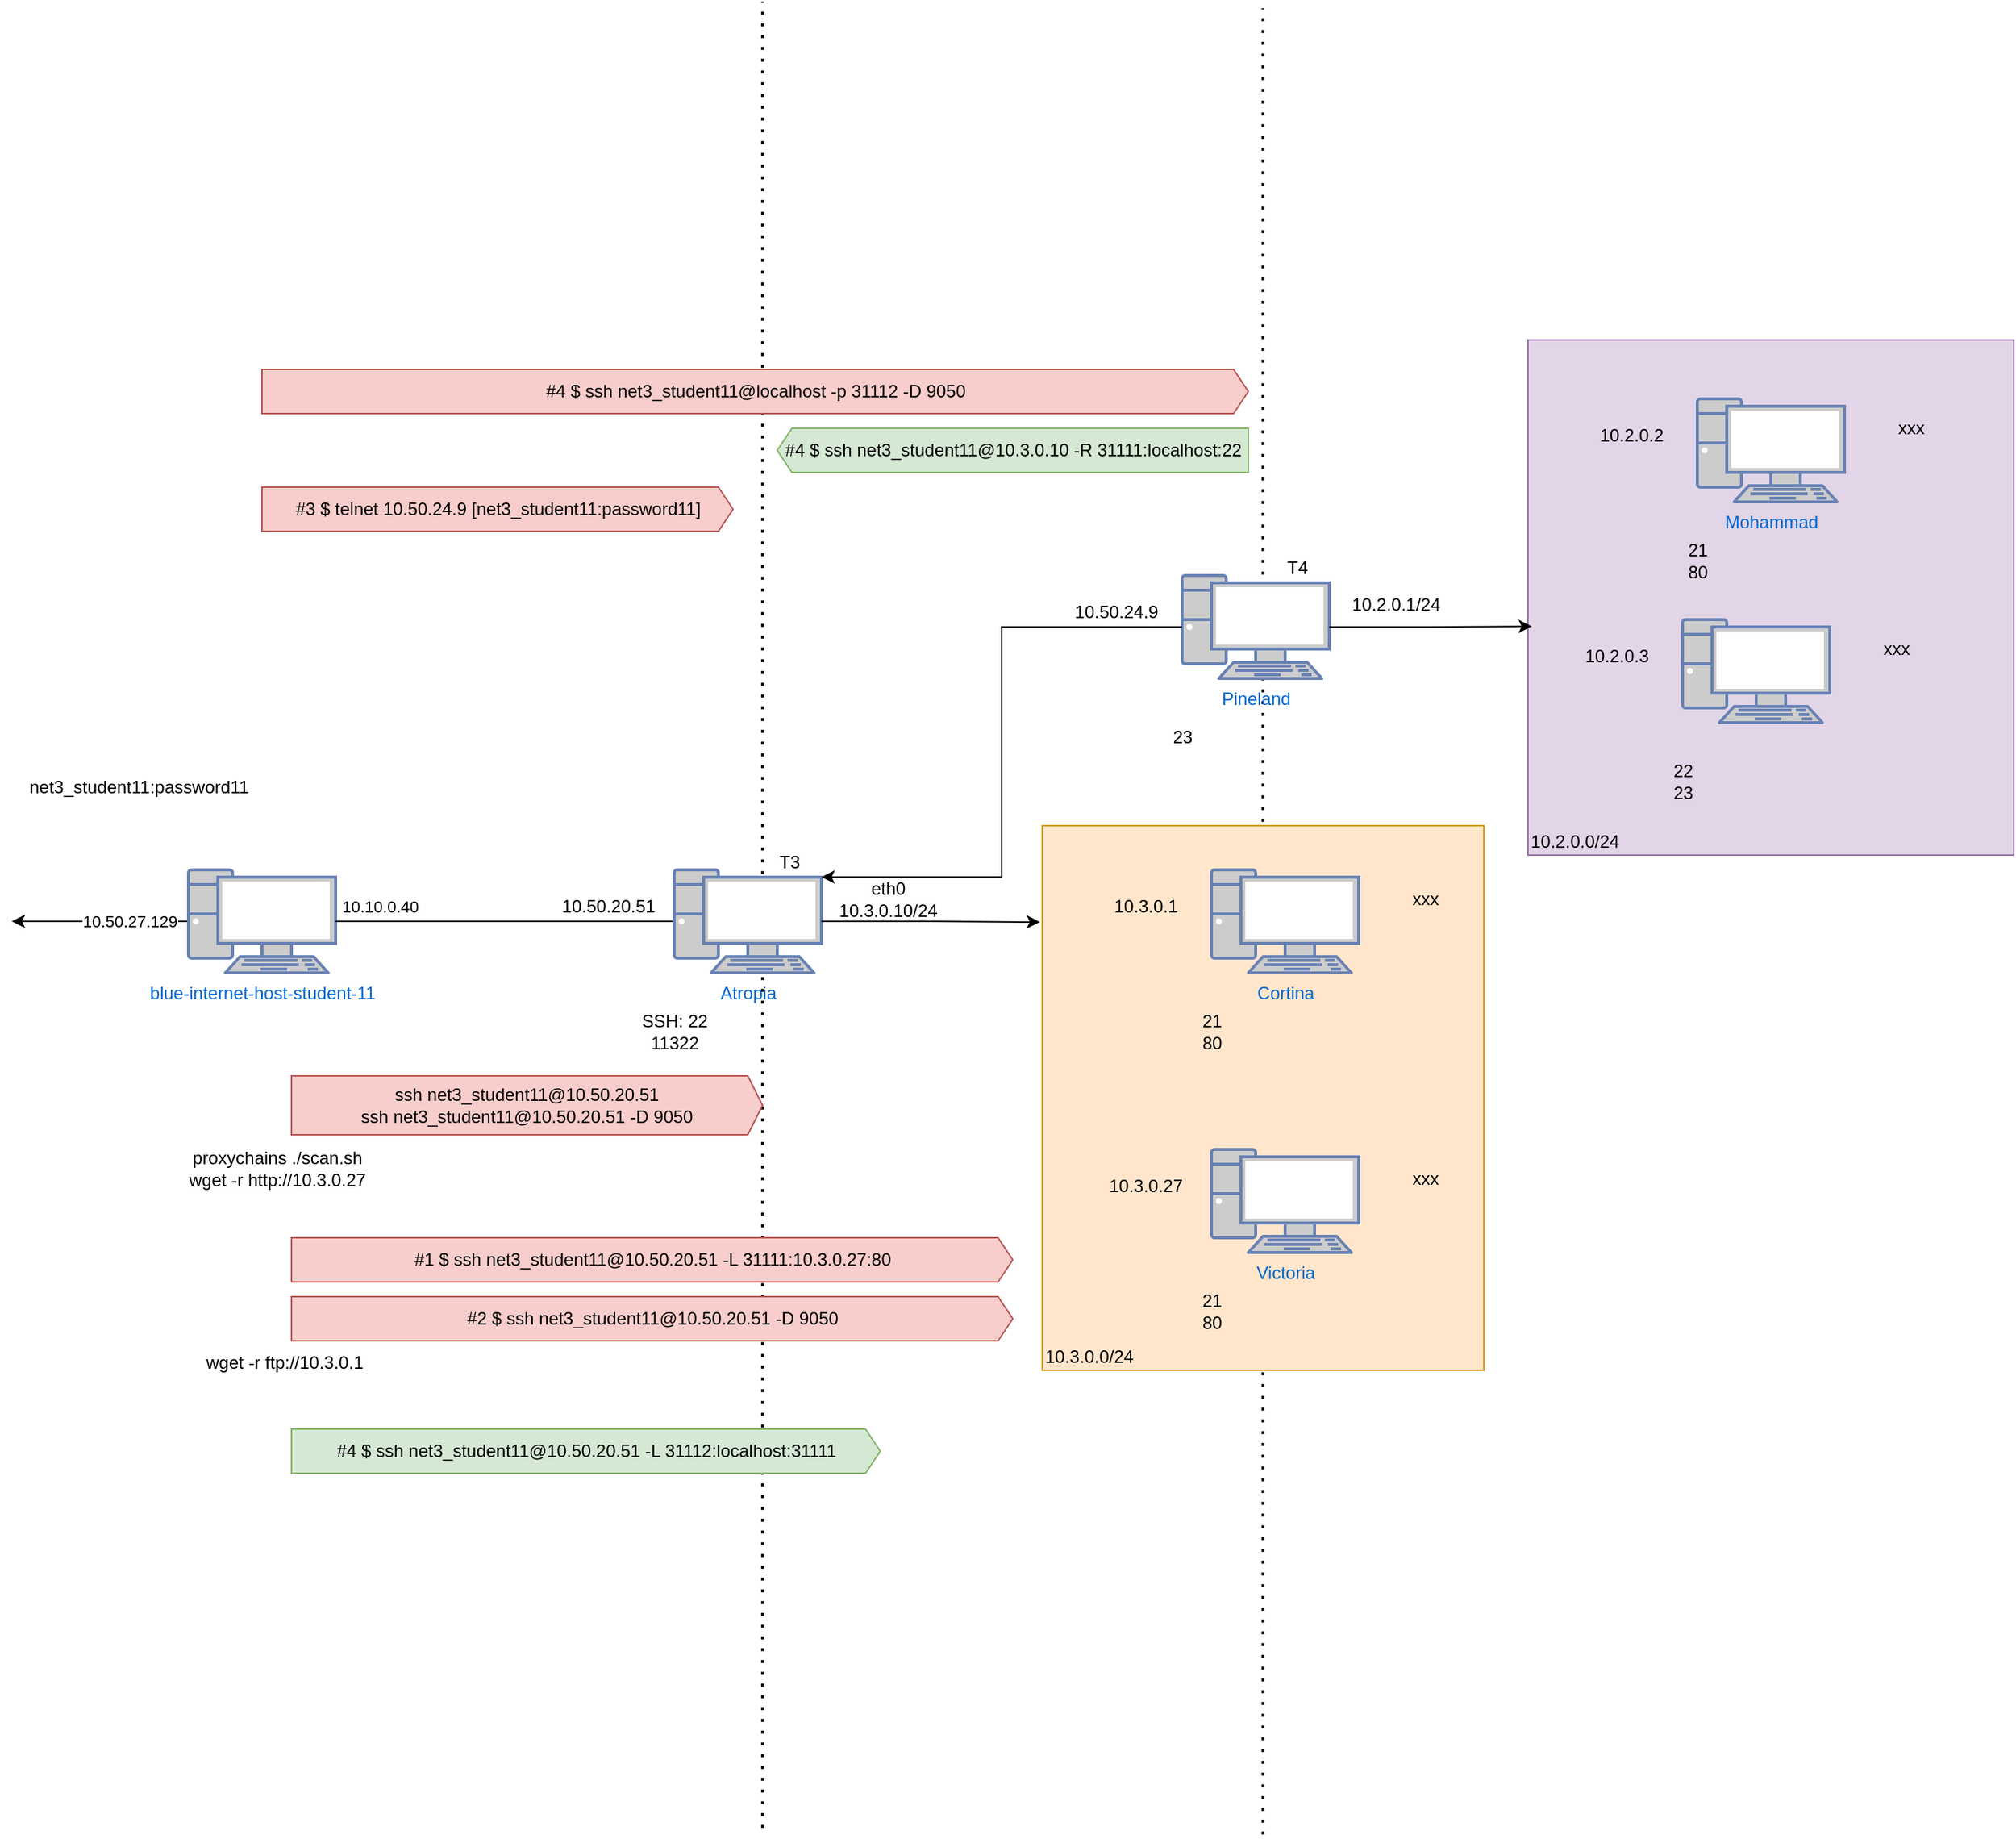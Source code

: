 <mxfile version="24.5.4" type="github">
  <diagram name="Page-1" id="i8dF-cm1Uw1nVo0tILhw">
    <mxGraphModel dx="810" dy="2048" grid="1" gridSize="10" guides="1" tooltips="1" connect="1" arrows="1" fold="1" page="1" pageScale="1" pageWidth="850" pageHeight="1100" math="0" shadow="0">
      <root>
        <mxCell id="0" />
        <mxCell id="1" parent="0" />
        <mxCell id="qomQaT_PvQXfD7yi_y0e-76" value="10.2.0.0/24" style="rounded=0;whiteSpace=wrap;html=1;fillColor=#e1d5e7;strokeColor=#9673a6;verticalAlign=bottom;align=left;" vertex="1" parent="1">
          <mxGeometry x="1040" y="-270" width="330" height="350" as="geometry" />
        </mxCell>
        <mxCell id="qomQaT_PvQXfD7yi_y0e-63" value="" style="endArrow=none;dashed=1;html=1;dashPattern=1 3;strokeWidth=2;rounded=0;" edge="1" parent="1">
          <mxGeometry width="50" height="50" relative="1" as="geometry">
            <mxPoint x="860.0" y="745.42" as="sourcePoint" />
            <mxPoint x="860.0" y="-495.413" as="targetPoint" />
          </mxGeometry>
        </mxCell>
        <mxCell id="qomQaT_PvQXfD7yi_y0e-62" value="" style="endArrow=none;dashed=1;html=1;dashPattern=1 3;strokeWidth=2;rounded=0;" edge="1" parent="1">
          <mxGeometry width="50" height="50" relative="1" as="geometry">
            <mxPoint x="520" y="740.833" as="sourcePoint" />
            <mxPoint x="520" y="-500" as="targetPoint" />
          </mxGeometry>
        </mxCell>
        <mxCell id="qomQaT_PvQXfD7yi_y0e-46" value="&#xa;10.3.0.0/24" style="rounded=0;verticalAlign=bottom;align=left;fillColor=#ffe6cc;strokeColor=#d79b00;" vertex="1" parent="1">
          <mxGeometry x="710" y="60" width="300" height="370" as="geometry" />
        </mxCell>
        <mxCell id="qomQaT_PvQXfD7yi_y0e-6" style="edgeStyle=orthogonalEdgeStyle;rounded=0;orthogonalLoop=1;jettySize=auto;html=1;exitX=0;exitY=0.5;exitDx=0;exitDy=0;exitPerimeter=0;" edge="1" parent="1" source="qomQaT_PvQXfD7yi_y0e-2">
          <mxGeometry relative="1" as="geometry">
            <mxPoint x="10" y="125" as="targetPoint" />
          </mxGeometry>
        </mxCell>
        <mxCell id="qomQaT_PvQXfD7yi_y0e-7" value="10.50.27.129" style="edgeLabel;html=1;align=center;verticalAlign=middle;resizable=0;points=[];" vertex="1" connectable="0" parent="qomQaT_PvQXfD7yi_y0e-6">
          <mxGeometry x="-0.569" y="-2" relative="1" as="geometry">
            <mxPoint x="-14" y="2" as="offset" />
          </mxGeometry>
        </mxCell>
        <mxCell id="qomQaT_PvQXfD7yi_y0e-2" value="blue-internet-host-student-11" style="fontColor=#0066CC;verticalAlign=top;verticalLabelPosition=bottom;labelPosition=center;align=center;html=1;outlineConnect=0;fillColor=#CCCCCC;strokeColor=#6881B3;gradientColor=none;gradientDirection=north;strokeWidth=2;shape=mxgraph.networks.pc;" vertex="1" parent="1">
          <mxGeometry x="130" y="90" width="100" height="70" as="geometry" />
        </mxCell>
        <mxCell id="qomQaT_PvQXfD7yi_y0e-3" style="edgeStyle=orthogonalEdgeStyle;rounded=0;orthogonalLoop=1;jettySize=auto;html=1;exitX=1;exitY=0.5;exitDx=0;exitDy=0;exitPerimeter=0;endArrow=none;endFill=0;" edge="1" parent="1" source="qomQaT_PvQXfD7yi_y0e-2" target="qomQaT_PvQXfD7yi_y0e-1">
          <mxGeometry relative="1" as="geometry">
            <mxPoint x="370" y="80" as="targetPoint" />
          </mxGeometry>
        </mxCell>
        <mxCell id="qomQaT_PvQXfD7yi_y0e-5" value="10.10.0.40" style="edgeLabel;html=1;align=center;verticalAlign=middle;resizable=0;points=[];" vertex="1" connectable="0" parent="qomQaT_PvQXfD7yi_y0e-3">
          <mxGeometry x="-0.792" relative="1" as="geometry">
            <mxPoint x="6" y="-10" as="offset" />
          </mxGeometry>
        </mxCell>
        <mxCell id="qomQaT_PvQXfD7yi_y0e-9" value="net3_student11:password11" style="text;whiteSpace=wrap;" vertex="1" parent="1">
          <mxGeometry x="20" y="20" width="170" height="40" as="geometry" />
        </mxCell>
        <mxCell id="qomQaT_PvQXfD7yi_y0e-16" value="ssh&amp;nbsp;&lt;span style=&quot;text-align: left; text-wrap: wrap;&quot;&gt;net3_student11@10.50.20.51&lt;/span&gt;&lt;div&gt;&lt;span style=&quot;text-align: left; text-wrap: wrap;&quot;&gt;ssh&amp;nbsp;&lt;/span&gt;&lt;span style=&quot;text-align: left; text-wrap: wrap; background-color: initial;&quot;&gt;net3_student11@10.50.20.51 -D 9050&lt;/span&gt;&lt;/div&gt;" style="html=1;shadow=0;dashed=0;align=center;verticalAlign=middle;shape=mxgraph.arrows2.arrow;dy=0;dx=10;notch=0;whiteSpace=wrap;fillColor=#f8cecc;strokeColor=#b85450;" vertex="1" parent="1">
          <mxGeometry x="200" y="230" width="320" height="40" as="geometry" />
        </mxCell>
        <mxCell id="qomQaT_PvQXfD7yi_y0e-17" value="proxychains ./scan.sh&lt;div&gt;wget -r http://10.3.0.27&lt;br&gt;&lt;/div&gt;" style="text;html=1;align=center;verticalAlign=middle;resizable=0;points=[];autosize=1;strokeColor=none;fillColor=none;" vertex="1" parent="1">
          <mxGeometry x="120" y="273" width="140" height="40" as="geometry" />
        </mxCell>
        <mxCell id="qomQaT_PvQXfD7yi_y0e-21" value="" style="group" vertex="1" connectable="0" parent="1">
          <mxGeometry x="425" y="70" width="225" height="150" as="geometry" />
        </mxCell>
        <mxCell id="qomQaT_PvQXfD7yi_y0e-19" value="" style="group" vertex="1" connectable="0" parent="qomQaT_PvQXfD7yi_y0e-21">
          <mxGeometry y="20" width="225" height="130" as="geometry" />
        </mxCell>
        <mxCell id="qomQaT_PvQXfD7yi_y0e-1" value="Atropia&lt;div&gt;&lt;br&gt;&lt;/div&gt;" style="fontColor=#0066CC;verticalAlign=top;verticalLabelPosition=bottom;labelPosition=center;align=center;html=1;outlineConnect=0;fillColor=#CCCCCC;strokeColor=#6881B3;gradientColor=none;gradientDirection=north;strokeWidth=2;shape=mxgraph.networks.pc;" vertex="1" parent="qomQaT_PvQXfD7yi_y0e-19">
          <mxGeometry x="35" width="100" height="70" as="geometry" />
        </mxCell>
        <mxCell id="qomQaT_PvQXfD7yi_y0e-12" value="SSH: 22&lt;div&gt;11322&lt;/div&gt;" style="text;html=1;align=center;verticalAlign=middle;resizable=0;points=[];autosize=1;strokeColor=none;fillColor=none;" vertex="1" parent="qomQaT_PvQXfD7yi_y0e-19">
          <mxGeometry y="90" width="70" height="40" as="geometry" />
        </mxCell>
        <mxCell id="qomQaT_PvQXfD7yi_y0e-14" value="eth0&lt;div&gt;10.3.0.10/24&lt;/div&gt;" style="text;html=1;align=center;verticalAlign=middle;resizable=0;points=[];autosize=1;strokeColor=none;fillColor=none;" vertex="1" parent="qomQaT_PvQXfD7yi_y0e-19">
          <mxGeometry x="135" width="90" height="40" as="geometry" />
        </mxCell>
        <mxCell id="qomQaT_PvQXfD7yi_y0e-23" value="10.50.20.51" style="text;html=1;align=center;verticalAlign=middle;resizable=0;points=[];autosize=1;strokeColor=none;fillColor=none;" vertex="1" parent="qomQaT_PvQXfD7yi_y0e-19">
          <mxGeometry x="-55" y="10" width="90" height="30" as="geometry" />
        </mxCell>
        <mxCell id="qomQaT_PvQXfD7yi_y0e-20" value="T3" style="text;html=1;align=center;verticalAlign=middle;resizable=0;points=[];autosize=1;strokeColor=none;fillColor=none;" vertex="1" parent="qomQaT_PvQXfD7yi_y0e-21">
          <mxGeometry x="92.5" width="40" height="30" as="geometry" />
        </mxCell>
        <mxCell id="qomQaT_PvQXfD7yi_y0e-24" value="" style="group" vertex="1" connectable="0" parent="1">
          <mxGeometry x="770" y="-130" width="225" height="150" as="geometry" />
        </mxCell>
        <mxCell id="qomQaT_PvQXfD7yi_y0e-25" value="" style="group" vertex="1" connectable="0" parent="qomQaT_PvQXfD7yi_y0e-24">
          <mxGeometry y="20" width="225" height="130" as="geometry" />
        </mxCell>
        <mxCell id="qomQaT_PvQXfD7yi_y0e-26" value="&lt;div&gt;Pineland&lt;/div&gt;" style="fontColor=#0066CC;verticalAlign=top;verticalLabelPosition=bottom;labelPosition=center;align=center;html=1;outlineConnect=0;fillColor=#CCCCCC;strokeColor=#6881B3;gradientColor=none;gradientDirection=north;strokeWidth=2;shape=mxgraph.networks.pc;" vertex="1" parent="qomQaT_PvQXfD7yi_y0e-25">
          <mxGeometry x="35" width="100" height="70" as="geometry" />
        </mxCell>
        <mxCell id="qomQaT_PvQXfD7yi_y0e-27" value="23" style="text;html=1;align=center;verticalAlign=middle;resizable=0;points=[];autosize=1;strokeColor=none;fillColor=none;" vertex="1" parent="qomQaT_PvQXfD7yi_y0e-25">
          <mxGeometry x="15" y="95" width="40" height="30" as="geometry" />
        </mxCell>
        <mxCell id="qomQaT_PvQXfD7yi_y0e-28" value="10.2.0.1/24" style="text;html=1;align=center;verticalAlign=middle;resizable=0;points=[];autosize=1;strokeColor=none;fillColor=none;" vertex="1" parent="qomQaT_PvQXfD7yi_y0e-25">
          <mxGeometry x="140" y="5" width="80" height="30" as="geometry" />
        </mxCell>
        <mxCell id="qomQaT_PvQXfD7yi_y0e-29" value="10.50.24.9" style="text;html=1;align=center;verticalAlign=middle;resizable=0;points=[];autosize=1;strokeColor=none;fillColor=none;" vertex="1" parent="qomQaT_PvQXfD7yi_y0e-25">
          <mxGeometry x="-50" y="10" width="80" height="30" as="geometry" />
        </mxCell>
        <mxCell id="qomQaT_PvQXfD7yi_y0e-30" value="T4" style="text;html=1;align=center;verticalAlign=middle;resizable=0;points=[];autosize=1;strokeColor=none;fillColor=none;" vertex="1" parent="qomQaT_PvQXfD7yi_y0e-24">
          <mxGeometry x="92.5" width="40" height="30" as="geometry" />
        </mxCell>
        <mxCell id="qomQaT_PvQXfD7yi_y0e-31" value="" style="group" vertex="1" connectable="0" parent="1">
          <mxGeometry x="790" y="70" width="225" height="150" as="geometry" />
        </mxCell>
        <mxCell id="qomQaT_PvQXfD7yi_y0e-32" value="" style="group" vertex="1" connectable="0" parent="qomQaT_PvQXfD7yi_y0e-31">
          <mxGeometry y="20" width="225" height="130" as="geometry" />
        </mxCell>
        <mxCell id="qomQaT_PvQXfD7yi_y0e-33" value="Cortina" style="fontColor=#0066CC;verticalAlign=top;verticalLabelPosition=bottom;labelPosition=center;align=center;html=1;outlineConnect=0;fillColor=#CCCCCC;strokeColor=#6881B3;gradientColor=none;gradientDirection=north;strokeWidth=2;shape=mxgraph.networks.pc;" vertex="1" parent="qomQaT_PvQXfD7yi_y0e-32">
          <mxGeometry x="35" width="100" height="70" as="geometry" />
        </mxCell>
        <mxCell id="qomQaT_PvQXfD7yi_y0e-34" value="21&lt;div&gt;80&lt;/div&gt;" style="text;html=1;align=center;verticalAlign=middle;resizable=0;points=[];autosize=1;strokeColor=none;fillColor=none;" vertex="1" parent="qomQaT_PvQXfD7yi_y0e-32">
          <mxGeometry x="15" y="90" width="40" height="40" as="geometry" />
        </mxCell>
        <mxCell id="qomQaT_PvQXfD7yi_y0e-35" value="xxx" style="text;html=1;align=center;verticalAlign=middle;resizable=0;points=[];autosize=1;strokeColor=none;fillColor=none;" vertex="1" parent="qomQaT_PvQXfD7yi_y0e-32">
          <mxGeometry x="160" y="5" width="40" height="30" as="geometry" />
        </mxCell>
        <mxCell id="qomQaT_PvQXfD7yi_y0e-36" value="10.3.0.1" style="text;html=1;align=center;verticalAlign=middle;resizable=0;points=[];autosize=1;strokeColor=none;fillColor=none;" vertex="1" parent="qomQaT_PvQXfD7yi_y0e-32">
          <mxGeometry x="-45" y="10" width="70" height="30" as="geometry" />
        </mxCell>
        <mxCell id="qomQaT_PvQXfD7yi_y0e-38" value="" style="group" vertex="1" connectable="0" parent="1">
          <mxGeometry x="790" y="260" width="225" height="150" as="geometry" />
        </mxCell>
        <mxCell id="qomQaT_PvQXfD7yi_y0e-39" value="" style="group" vertex="1" connectable="0" parent="qomQaT_PvQXfD7yi_y0e-38">
          <mxGeometry y="20" width="225" height="130" as="geometry" />
        </mxCell>
        <mxCell id="qomQaT_PvQXfD7yi_y0e-40" value="Victoria" style="fontColor=#0066CC;verticalAlign=top;verticalLabelPosition=bottom;labelPosition=center;align=center;html=1;outlineConnect=0;fillColor=#CCCCCC;strokeColor=#6881B3;gradientColor=none;gradientDirection=north;strokeWidth=2;shape=mxgraph.networks.pc;" vertex="1" parent="qomQaT_PvQXfD7yi_y0e-39">
          <mxGeometry x="35" width="100" height="70" as="geometry" />
        </mxCell>
        <mxCell id="qomQaT_PvQXfD7yi_y0e-41" value="21&lt;div&gt;80&lt;/div&gt;" style="text;html=1;align=center;verticalAlign=middle;resizable=0;points=[];autosize=1;strokeColor=none;fillColor=none;" vertex="1" parent="qomQaT_PvQXfD7yi_y0e-39">
          <mxGeometry x="15" y="90" width="40" height="40" as="geometry" />
        </mxCell>
        <mxCell id="qomQaT_PvQXfD7yi_y0e-42" value="xxx" style="text;html=1;align=center;verticalAlign=middle;resizable=0;points=[];autosize=1;strokeColor=none;fillColor=none;" vertex="1" parent="qomQaT_PvQXfD7yi_y0e-39">
          <mxGeometry x="160" y="5" width="40" height="30" as="geometry" />
        </mxCell>
        <mxCell id="qomQaT_PvQXfD7yi_y0e-43" value="10.3.0.27" style="text;html=1;align=center;verticalAlign=middle;resizable=0;points=[];autosize=1;strokeColor=none;fillColor=none;" vertex="1" parent="qomQaT_PvQXfD7yi_y0e-39">
          <mxGeometry x="-45" y="10" width="70" height="30" as="geometry" />
        </mxCell>
        <mxCell id="qomQaT_PvQXfD7yi_y0e-47" style="edgeStyle=orthogonalEdgeStyle;rounded=0;orthogonalLoop=1;jettySize=auto;html=1;exitX=1;exitY=0.5;exitDx=0;exitDy=0;exitPerimeter=0;entryX=-0.005;entryY=0.177;entryDx=0;entryDy=0;entryPerimeter=0;" edge="1" parent="1" source="qomQaT_PvQXfD7yi_y0e-1" target="qomQaT_PvQXfD7yi_y0e-46">
          <mxGeometry relative="1" as="geometry" />
        </mxCell>
        <mxCell id="qomQaT_PvQXfD7yi_y0e-50" value="#1 $ ssh net3_student11@10.50.20.51 -L 31111:10.3.0.27:80" style="html=1;shadow=0;dashed=0;align=center;verticalAlign=middle;shape=mxgraph.arrows2.arrow;dy=0;dx=10;notch=0;fillColor=#f8cecc;strokeColor=#b85450;" vertex="1" parent="1">
          <mxGeometry x="200" y="340" width="490" height="30" as="geometry" />
        </mxCell>
        <mxCell id="qomQaT_PvQXfD7yi_y0e-51" value="#2 $ ssh net3_student11@10.50.20.51 -D 9050" style="html=1;shadow=0;dashed=0;align=center;verticalAlign=middle;shape=mxgraph.arrows2.arrow;dy=0;dx=10;notch=0;fillColor=#f8cecc;strokeColor=#b85450;" vertex="1" parent="1">
          <mxGeometry x="200" y="380" width="490" height="30" as="geometry" />
        </mxCell>
        <mxCell id="qomQaT_PvQXfD7yi_y0e-52" value="wget -r ftp://10.3.0.1" style="text;html=1;align=center;verticalAlign=middle;resizable=0;points=[];autosize=1;strokeColor=none;fillColor=none;" vertex="1" parent="1">
          <mxGeometry x="130" y="410" width="130" height="30" as="geometry" />
        </mxCell>
        <mxCell id="qomQaT_PvQXfD7yi_y0e-56" value="#3 $ telnet 10.50.24.9 [&lt;span style=&quot;text-align: left; text-wrap: wrap;&quot;&gt;net3_student11:password11]&lt;/span&gt;" style="html=1;shadow=0;dashed=0;align=center;verticalAlign=middle;shape=mxgraph.arrows2.arrow;dy=0;dx=10;notch=0;fillColor=#f8cecc;strokeColor=#b85450;" vertex="1" parent="1">
          <mxGeometry x="180" y="-170" width="320" height="30" as="geometry" />
        </mxCell>
        <mxCell id="qomQaT_PvQXfD7yi_y0e-58" style="edgeStyle=orthogonalEdgeStyle;rounded=0;orthogonalLoop=1;jettySize=auto;html=1;exitX=0;exitY=0.5;exitDx=0;exitDy=0;exitPerimeter=0;entryX=1;entryY=0.07;entryDx=0;entryDy=0;entryPerimeter=0;" edge="1" parent="1" source="qomQaT_PvQXfD7yi_y0e-26" target="qomQaT_PvQXfD7yi_y0e-1">
          <mxGeometry relative="1" as="geometry" />
        </mxCell>
        <mxCell id="qomQaT_PvQXfD7yi_y0e-59" value="#4 $ ssh net3_student11@10.3.0.10 -R 31111:localhost:22" style="html=1;shadow=0;dashed=0;align=center;verticalAlign=middle;shape=mxgraph.arrows2.arrow;dy=0;dx=10;notch=0;flipH=1;fillColor=#d5e8d4;strokeColor=#82b366;" vertex="1" parent="1">
          <mxGeometry x="530" y="-210" width="320" height="30" as="geometry" />
        </mxCell>
        <mxCell id="qomQaT_PvQXfD7yi_y0e-60" value="#4 $ ssh net3_student11@10.50.20.51 -L 31112:localhost:31111" style="html=1;shadow=0;dashed=0;align=center;verticalAlign=middle;shape=mxgraph.arrows2.arrow;dy=0;dx=10;notch=0;fillColor=#d5e8d4;strokeColor=#82b366;" vertex="1" parent="1">
          <mxGeometry x="200" y="470" width="400" height="30" as="geometry" />
        </mxCell>
        <mxCell id="qomQaT_PvQXfD7yi_y0e-61" value="#4 $ ssh net3_student11@localhost -p 31112 -D 9050" style="html=1;shadow=0;dashed=0;align=center;verticalAlign=middle;shape=mxgraph.arrows2.arrow;dy=0;dx=10;notch=0;fillColor=#f8cecc;strokeColor=#b85450;" vertex="1" parent="1">
          <mxGeometry x="180" y="-250" width="670" height="30" as="geometry" />
        </mxCell>
        <mxCell id="qomQaT_PvQXfD7yi_y0e-64" value="" style="group" vertex="1" connectable="0" parent="1">
          <mxGeometry x="1120" y="-250" width="225" height="150" as="geometry" />
        </mxCell>
        <mxCell id="qomQaT_PvQXfD7yi_y0e-65" value="" style="group" vertex="1" connectable="0" parent="qomQaT_PvQXfD7yi_y0e-64">
          <mxGeometry y="20" width="225" height="130" as="geometry" />
        </mxCell>
        <mxCell id="qomQaT_PvQXfD7yi_y0e-66" value="Mohammad" style="fontColor=#0066CC;verticalAlign=top;verticalLabelPosition=bottom;labelPosition=center;align=center;html=1;outlineConnect=0;fillColor=#CCCCCC;strokeColor=#6881B3;gradientColor=none;gradientDirection=north;strokeWidth=2;shape=mxgraph.networks.pc;" vertex="1" parent="qomQaT_PvQXfD7yi_y0e-65">
          <mxGeometry x="35" width="100" height="70" as="geometry" />
        </mxCell>
        <mxCell id="qomQaT_PvQXfD7yi_y0e-67" value="21&lt;div&gt;80&lt;/div&gt;" style="text;html=1;align=center;verticalAlign=middle;resizable=0;points=[];autosize=1;strokeColor=none;fillColor=none;" vertex="1" parent="qomQaT_PvQXfD7yi_y0e-65">
          <mxGeometry x="15" y="90" width="40" height="40" as="geometry" />
        </mxCell>
        <mxCell id="qomQaT_PvQXfD7yi_y0e-68" value="xxx" style="text;html=1;align=center;verticalAlign=middle;resizable=0;points=[];autosize=1;strokeColor=none;fillColor=none;" vertex="1" parent="qomQaT_PvQXfD7yi_y0e-65">
          <mxGeometry x="160" y="5" width="40" height="30" as="geometry" />
        </mxCell>
        <mxCell id="qomQaT_PvQXfD7yi_y0e-69" value="10.2.0.2" style="text;html=1;align=center;verticalAlign=middle;resizable=0;points=[];autosize=1;strokeColor=none;fillColor=none;" vertex="1" parent="qomQaT_PvQXfD7yi_y0e-65">
          <mxGeometry x="-45" y="10" width="70" height="30" as="geometry" />
        </mxCell>
        <mxCell id="qomQaT_PvQXfD7yi_y0e-70" value="" style="group" vertex="1" connectable="0" parent="1">
          <mxGeometry x="1110" y="-100" width="225" height="150" as="geometry" />
        </mxCell>
        <mxCell id="qomQaT_PvQXfD7yi_y0e-71" value="" style="group" vertex="1" connectable="0" parent="qomQaT_PvQXfD7yi_y0e-70">
          <mxGeometry y="20" width="225" height="130" as="geometry" />
        </mxCell>
        <mxCell id="qomQaT_PvQXfD7yi_y0e-72" value="" style="fontColor=#0066CC;verticalAlign=top;verticalLabelPosition=bottom;labelPosition=center;align=center;html=1;outlineConnect=0;fillColor=#CCCCCC;strokeColor=#6881B3;gradientColor=none;gradientDirection=north;strokeWidth=2;shape=mxgraph.networks.pc;" vertex="1" parent="qomQaT_PvQXfD7yi_y0e-71">
          <mxGeometry x="35" width="100" height="70" as="geometry" />
        </mxCell>
        <mxCell id="qomQaT_PvQXfD7yi_y0e-73" value="22&lt;div&gt;23&lt;/div&gt;" style="text;html=1;align=center;verticalAlign=middle;resizable=0;points=[];autosize=1;strokeColor=none;fillColor=none;" vertex="1" parent="qomQaT_PvQXfD7yi_y0e-71">
          <mxGeometry x="15" y="90" width="40" height="40" as="geometry" />
        </mxCell>
        <mxCell id="qomQaT_PvQXfD7yi_y0e-74" value="xxx" style="text;html=1;align=center;verticalAlign=middle;resizable=0;points=[];autosize=1;strokeColor=none;fillColor=none;" vertex="1" parent="qomQaT_PvQXfD7yi_y0e-71">
          <mxGeometry x="160" y="5" width="40" height="30" as="geometry" />
        </mxCell>
        <mxCell id="qomQaT_PvQXfD7yi_y0e-75" value="10.2.0.3" style="text;html=1;align=center;verticalAlign=middle;resizable=0;points=[];autosize=1;strokeColor=none;fillColor=none;" vertex="1" parent="qomQaT_PvQXfD7yi_y0e-71">
          <mxGeometry x="-45" y="10" width="70" height="30" as="geometry" />
        </mxCell>
        <mxCell id="qomQaT_PvQXfD7yi_y0e-77" style="edgeStyle=orthogonalEdgeStyle;rounded=0;orthogonalLoop=1;jettySize=auto;html=1;exitX=1;exitY=0.5;exitDx=0;exitDy=0;exitPerimeter=0;entryX=0.008;entryY=0.556;entryDx=0;entryDy=0;entryPerimeter=0;" edge="1" parent="1" source="qomQaT_PvQXfD7yi_y0e-26" target="qomQaT_PvQXfD7yi_y0e-76">
          <mxGeometry relative="1" as="geometry" />
        </mxCell>
      </root>
    </mxGraphModel>
  </diagram>
</mxfile>
